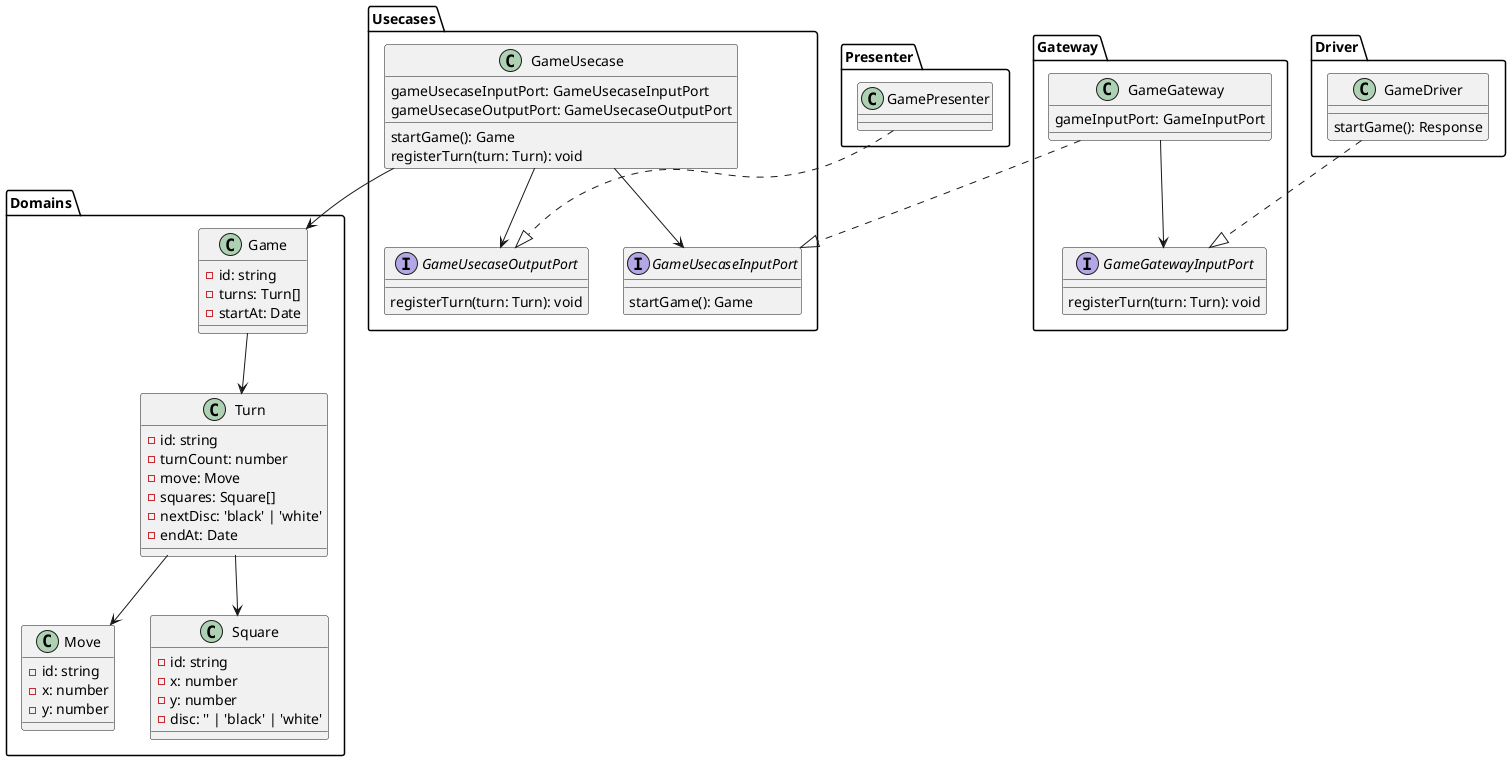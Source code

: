 @startuml ClassDiagram

package Domains {
  class Game {
    -id: string
    -turns: Turn[]
    -startAt: Date
  }

  class Turn {
    -id: string
    -turnCount: number
    -move: Move
    -squares: Square[]
    -nextDisc: 'black' | 'white'
    -endAt: Date
  }

  class Move {
    -id: string
    -x: number
    -y: number
  }

  class Square {
    -id: string
    -x: number
    -y: number
    -disc: '' | 'black' | 'white'
  }

  Game --> Turn
  Turn --> Move
  Turn --> Square
}

package Usecases {
  class GameUsecase {
    gameUsecaseInputPort: GameUsecaseInputPort
    gameUsecaseOutputPort: GameUsecaseOutputPort
    startGame(): Game
    registerTurn(turn: Turn): void
  }

  interface GameUsecaseInputPort {
    startGame(): Game
  }

  interface GameUsecaseOutputPort {
    registerTurn(turn: Turn): void
  }

  GameUsecase --> Game
  GameUsecase --> GameUsecaseInputPort
  GameUsecase --> GameUsecaseOutputPort
}

package Gateway {
  class GameGateway {
    gameInputPort: GameInputPort
  }

  interface GameGatewayInputPort {
    registerTurn(turn: Turn): void
  }

  GameGateway --> GameGatewayInputPort
  GameGateway ..|> GameUsecaseInputPort
}

package Driver {
  class GameDriver {
    startGame(): Response
  }
  GameDriver ..|> GameGatewayInputPort
}

package Presenter {
  class GamePresenter {

  }

  GamePresenter ..|> GameUsecaseOutputPort
}

@enduml